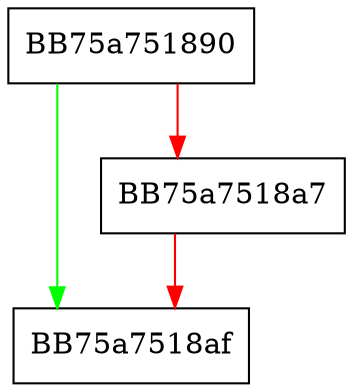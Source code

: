 digraph reset {
  node [shape="box"];
  graph [splines=ortho];
  BB75a751890 -> BB75a7518af [color="green"];
  BB75a751890 -> BB75a7518a7 [color="red"];
  BB75a7518a7 -> BB75a7518af [color="red"];
}